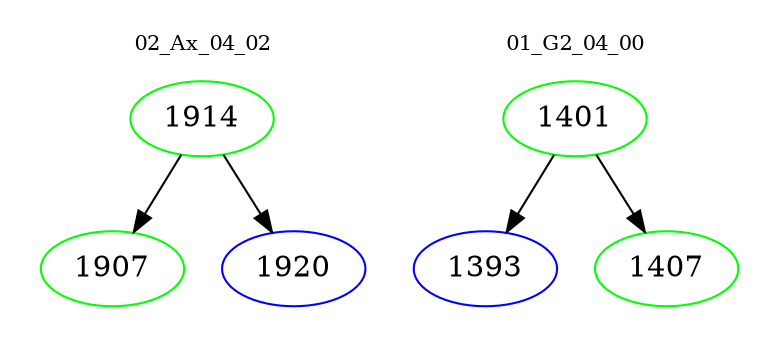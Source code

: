 digraph{
subgraph cluster_0 {
color = white
label = "02_Ax_04_02";
fontsize=10;
T0_1914 [label="1914", color="green"]
T0_1914 -> T0_1907 [color="black"]
T0_1907 [label="1907", color="green"]
T0_1914 -> T0_1920 [color="black"]
T0_1920 [label="1920", color="blue"]
}
subgraph cluster_1 {
color = white
label = "01_G2_04_00";
fontsize=10;
T1_1401 [label="1401", color="green"]
T1_1401 -> T1_1393 [color="black"]
T1_1393 [label="1393", color="blue"]
T1_1401 -> T1_1407 [color="black"]
T1_1407 [label="1407", color="green"]
}
}
